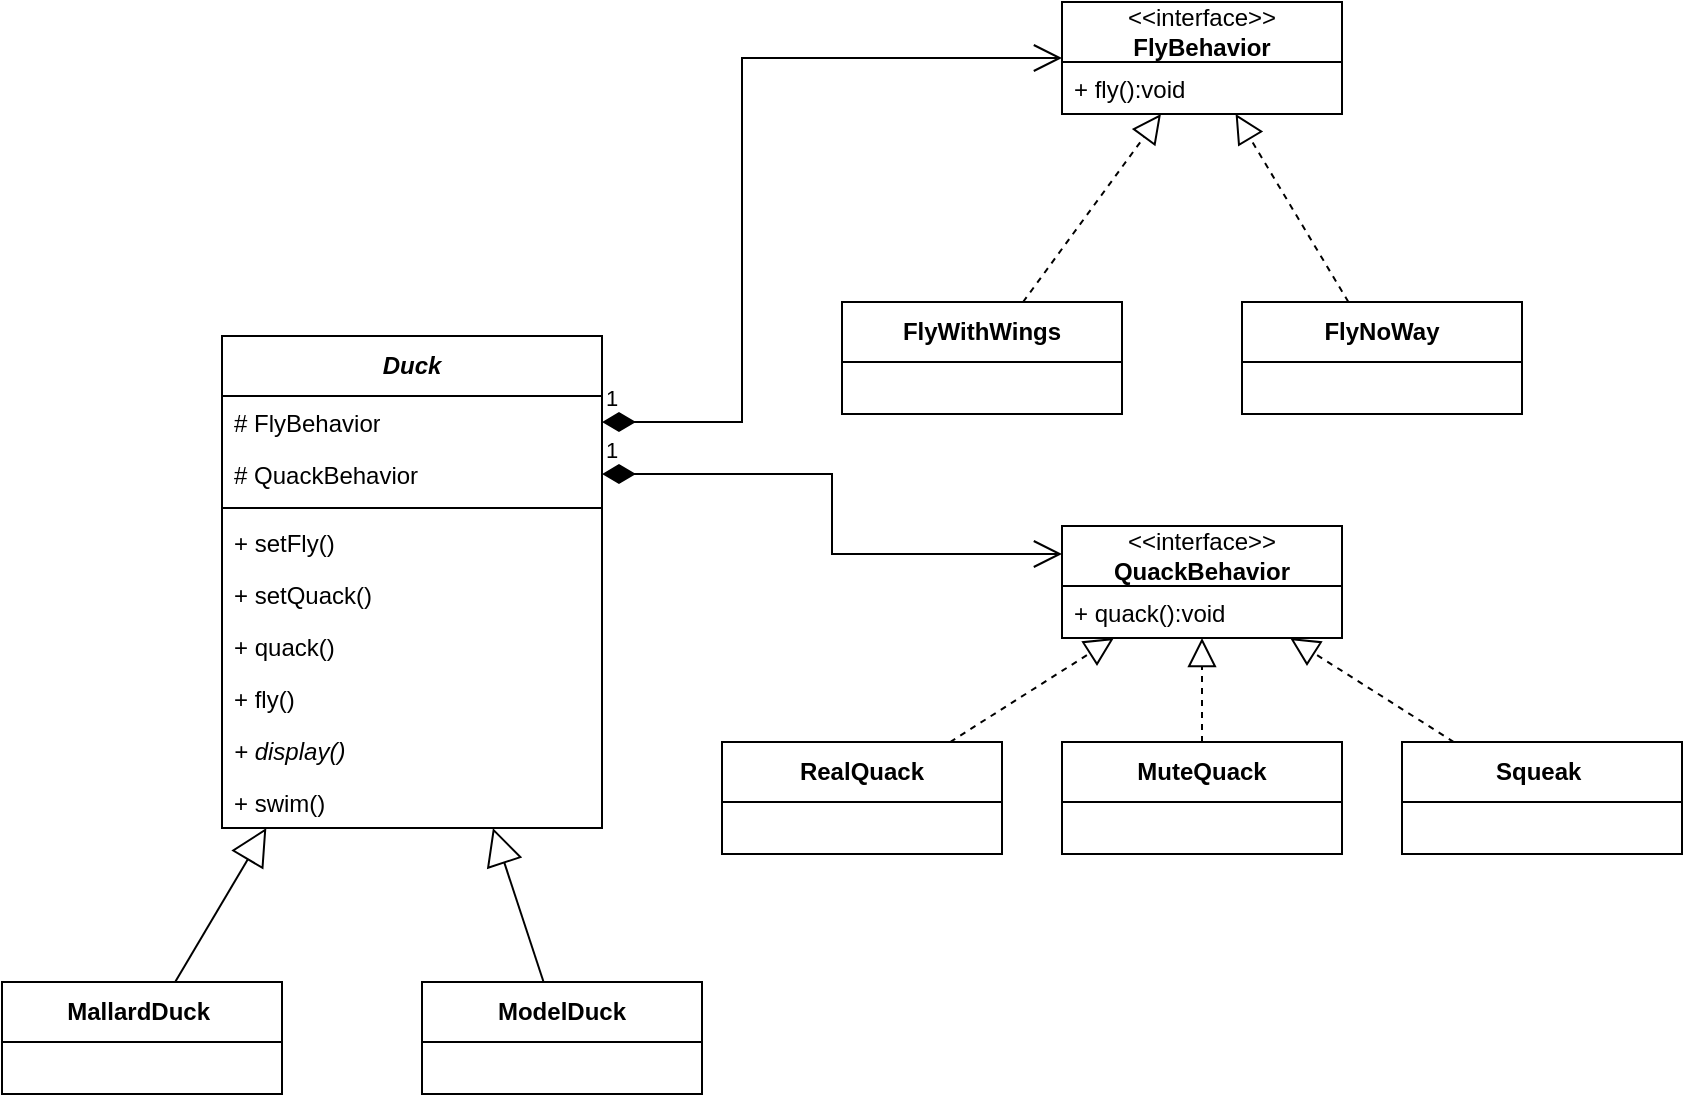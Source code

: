 <mxfile version="21.6.8" type="github">
  <diagram id="9qQRp8wTwhdTKOBizrKU" name="Page-1">
    <mxGraphModel dx="1322" dy="605" grid="1" gridSize="10" guides="1" tooltips="1" connect="1" arrows="1" fold="1" page="1" pageScale="1" pageWidth="3840" pageHeight="2400" math="0" shadow="0">
      <root>
        <mxCell id="0" />
        <mxCell id="1" parent="0" />
        <mxCell id="wih1jJ5DO79m4pdhP88G-1" value="&lt;b&gt;&lt;i&gt;Duck&lt;/i&gt;&lt;/b&gt;" style="swimlane;fontStyle=0;childLayout=stackLayout;horizontal=1;startSize=30;fillColor=none;horizontalStack=0;resizeParent=1;resizeParentMax=0;resizeLast=0;collapsible=1;marginBottom=0;whiteSpace=wrap;html=1;" vertex="1" parent="1">
          <mxGeometry x="330" y="227" width="190" height="246" as="geometry" />
        </mxCell>
        <mxCell id="wih1jJ5DO79m4pdhP88G-2" value="# FlyBehavior" style="text;strokeColor=none;fillColor=none;align=left;verticalAlign=top;spacingLeft=4;spacingRight=4;overflow=hidden;rotatable=0;points=[[0,0.5],[1,0.5]];portConstraint=eastwest;whiteSpace=wrap;html=1;" vertex="1" parent="wih1jJ5DO79m4pdhP88G-1">
          <mxGeometry y="30" width="190" height="26" as="geometry" />
        </mxCell>
        <mxCell id="wih1jJ5DO79m4pdhP88G-3" value="# QuackBehavior" style="text;strokeColor=none;fillColor=none;align=left;verticalAlign=top;spacingLeft=4;spacingRight=4;overflow=hidden;rotatable=0;points=[[0,0.5],[1,0.5]];portConstraint=eastwest;whiteSpace=wrap;html=1;" vertex="1" parent="wih1jJ5DO79m4pdhP88G-1">
          <mxGeometry y="56" width="190" height="26" as="geometry" />
        </mxCell>
        <mxCell id="wih1jJ5DO79m4pdhP88G-15" value="" style="line;strokeWidth=1;fillColor=none;align=left;verticalAlign=middle;spacingTop=-1;spacingLeft=3;spacingRight=3;rotatable=0;labelPosition=right;points=[];portConstraint=eastwest;strokeColor=inherit;" vertex="1" parent="wih1jJ5DO79m4pdhP88G-1">
          <mxGeometry y="82" width="190" height="8" as="geometry" />
        </mxCell>
        <mxCell id="wih1jJ5DO79m4pdhP88G-4" value="+ setFly()" style="text;strokeColor=none;fillColor=none;align=left;verticalAlign=top;spacingLeft=4;spacingRight=4;overflow=hidden;rotatable=0;points=[[0,0.5],[1,0.5]];portConstraint=eastwest;whiteSpace=wrap;html=1;" vertex="1" parent="wih1jJ5DO79m4pdhP88G-1">
          <mxGeometry y="90" width="190" height="26" as="geometry" />
        </mxCell>
        <mxCell id="wih1jJ5DO79m4pdhP88G-16" value="+ setQuack()" style="text;strokeColor=none;fillColor=none;align=left;verticalAlign=top;spacingLeft=4;spacingRight=4;overflow=hidden;rotatable=0;points=[[0,0.5],[1,0.5]];portConstraint=eastwest;whiteSpace=wrap;html=1;" vertex="1" parent="wih1jJ5DO79m4pdhP88G-1">
          <mxGeometry y="116" width="190" height="26" as="geometry" />
        </mxCell>
        <mxCell id="wih1jJ5DO79m4pdhP88G-17" value="+ quack()" style="text;strokeColor=none;fillColor=none;align=left;verticalAlign=top;spacingLeft=4;spacingRight=4;overflow=hidden;rotatable=0;points=[[0,0.5],[1,0.5]];portConstraint=eastwest;whiteSpace=wrap;html=1;" vertex="1" parent="wih1jJ5DO79m4pdhP88G-1">
          <mxGeometry y="142" width="190" height="26" as="geometry" />
        </mxCell>
        <mxCell id="wih1jJ5DO79m4pdhP88G-18" value="+ fly()" style="text;strokeColor=none;fillColor=none;align=left;verticalAlign=top;spacingLeft=4;spacingRight=4;overflow=hidden;rotatable=0;points=[[0,0.5],[1,0.5]];portConstraint=eastwest;whiteSpace=wrap;html=1;" vertex="1" parent="wih1jJ5DO79m4pdhP88G-1">
          <mxGeometry y="168" width="190" height="26" as="geometry" />
        </mxCell>
        <mxCell id="wih1jJ5DO79m4pdhP88G-19" value="&lt;i&gt;+ display()&lt;/i&gt;" style="text;strokeColor=none;fillColor=none;align=left;verticalAlign=top;spacingLeft=4;spacingRight=4;overflow=hidden;rotatable=0;points=[[0,0.5],[1,0.5]];portConstraint=eastwest;whiteSpace=wrap;html=1;" vertex="1" parent="wih1jJ5DO79m4pdhP88G-1">
          <mxGeometry y="194" width="190" height="26" as="geometry" />
        </mxCell>
        <mxCell id="wih1jJ5DO79m4pdhP88G-20" value="+ swim()" style="text;strokeColor=none;fillColor=none;align=left;verticalAlign=top;spacingLeft=4;spacingRight=4;overflow=hidden;rotatable=0;points=[[0,0.5],[1,0.5]];portConstraint=eastwest;whiteSpace=wrap;html=1;" vertex="1" parent="wih1jJ5DO79m4pdhP88G-1">
          <mxGeometry y="220" width="190" height="26" as="geometry" />
        </mxCell>
        <mxCell id="wih1jJ5DO79m4pdhP88G-5" value="&amp;lt;&amp;lt;interface&amp;gt;&amp;gt;&lt;br&gt;&lt;b&gt;FlyBehavior&lt;/b&gt;" style="swimlane;fontStyle=0;childLayout=stackLayout;horizontal=1;startSize=30;fillColor=none;horizontalStack=0;resizeParent=1;resizeParentMax=0;resizeLast=0;collapsible=1;marginBottom=0;whiteSpace=wrap;html=1;" vertex="1" parent="1">
          <mxGeometry x="750" y="60" width="140" height="56" as="geometry" />
        </mxCell>
        <mxCell id="wih1jJ5DO79m4pdhP88G-6" value="+ fly():void" style="text;strokeColor=none;fillColor=none;align=left;verticalAlign=top;spacingLeft=4;spacingRight=4;overflow=hidden;rotatable=0;points=[[0,0.5],[1,0.5]];portConstraint=eastwest;whiteSpace=wrap;html=1;" vertex="1" parent="wih1jJ5DO79m4pdhP88G-5">
          <mxGeometry y="30" width="140" height="26" as="geometry" />
        </mxCell>
        <mxCell id="wih1jJ5DO79m4pdhP88G-9" value="&amp;lt;&amp;lt;interface&amp;gt;&amp;gt;&lt;br&gt;&lt;b&gt;QuackBehavior&lt;/b&gt;" style="swimlane;fontStyle=0;childLayout=stackLayout;horizontal=1;startSize=30;fillColor=none;horizontalStack=0;resizeParent=1;resizeParentMax=0;resizeLast=0;collapsible=1;marginBottom=0;whiteSpace=wrap;html=1;" vertex="1" parent="1">
          <mxGeometry x="750" y="322" width="140" height="56" as="geometry" />
        </mxCell>
        <mxCell id="wih1jJ5DO79m4pdhP88G-10" value="+ quack():void" style="text;strokeColor=none;fillColor=none;align=left;verticalAlign=top;spacingLeft=4;spacingRight=4;overflow=hidden;rotatable=0;points=[[0,0.5],[1,0.5]];portConstraint=eastwest;whiteSpace=wrap;html=1;" vertex="1" parent="wih1jJ5DO79m4pdhP88G-9">
          <mxGeometry y="30" width="140" height="26" as="geometry" />
        </mxCell>
        <mxCell id="wih1jJ5DO79m4pdhP88G-26" value="&lt;b&gt;RealQuack&lt;/b&gt;" style="swimlane;fontStyle=0;childLayout=stackLayout;horizontal=1;startSize=30;fillColor=none;horizontalStack=0;resizeParent=1;resizeParentMax=0;resizeLast=0;collapsible=1;marginBottom=0;whiteSpace=wrap;html=1;" vertex="1" parent="1">
          <mxGeometry x="580" y="430" width="140" height="56" as="geometry" />
        </mxCell>
        <mxCell id="wih1jJ5DO79m4pdhP88G-28" value="" style="endArrow=block;dashed=1;endFill=0;endSize=12;html=1;rounded=0;" edge="1" parent="1" source="wih1jJ5DO79m4pdhP88G-26" target="wih1jJ5DO79m4pdhP88G-9">
          <mxGeometry width="160" relative="1" as="geometry">
            <mxPoint x="620" y="410" as="sourcePoint" />
            <mxPoint x="780" y="410" as="targetPoint" />
          </mxGeometry>
        </mxCell>
        <mxCell id="wih1jJ5DO79m4pdhP88G-29" value="&lt;b&gt;MuteQuack&lt;/b&gt;" style="swimlane;fontStyle=0;childLayout=stackLayout;horizontal=1;startSize=30;fillColor=none;horizontalStack=0;resizeParent=1;resizeParentMax=0;resizeLast=0;collapsible=1;marginBottom=0;whiteSpace=wrap;html=1;" vertex="1" parent="1">
          <mxGeometry x="750" y="430" width="140" height="56" as="geometry" />
        </mxCell>
        <mxCell id="wih1jJ5DO79m4pdhP88G-30" value="" style="endArrow=block;dashed=1;endFill=0;endSize=12;html=1;rounded=0;" edge="1" parent="1" source="wih1jJ5DO79m4pdhP88G-29" target="wih1jJ5DO79m4pdhP88G-9">
          <mxGeometry width="160" relative="1" as="geometry">
            <mxPoint x="678" y="440" as="sourcePoint" />
            <mxPoint x="712" y="388" as="targetPoint" />
          </mxGeometry>
        </mxCell>
        <mxCell id="wih1jJ5DO79m4pdhP88G-31" value="&lt;b&gt;Squeak&amp;nbsp;&lt;/b&gt;" style="swimlane;fontStyle=0;childLayout=stackLayout;horizontal=1;startSize=30;fillColor=none;horizontalStack=0;resizeParent=1;resizeParentMax=0;resizeLast=0;collapsible=1;marginBottom=0;whiteSpace=wrap;html=1;" vertex="1" parent="1">
          <mxGeometry x="920" y="430" width="140" height="56" as="geometry" />
        </mxCell>
        <mxCell id="wih1jJ5DO79m4pdhP88G-32" value="" style="endArrow=block;dashed=1;endFill=0;endSize=12;html=1;rounded=0;" edge="1" parent="1" source="wih1jJ5DO79m4pdhP88G-31" target="wih1jJ5DO79m4pdhP88G-9">
          <mxGeometry width="160" relative="1" as="geometry">
            <mxPoint x="804" y="440" as="sourcePoint" />
            <mxPoint x="756" y="388" as="targetPoint" />
          </mxGeometry>
        </mxCell>
        <mxCell id="wih1jJ5DO79m4pdhP88G-33" value="&lt;b&gt;FlyWithWings&lt;/b&gt;" style="swimlane;fontStyle=0;childLayout=stackLayout;horizontal=1;startSize=30;fillColor=none;horizontalStack=0;resizeParent=1;resizeParentMax=0;resizeLast=0;collapsible=1;marginBottom=0;whiteSpace=wrap;html=1;" vertex="1" parent="1">
          <mxGeometry x="640" y="210" width="140" height="56" as="geometry" />
        </mxCell>
        <mxCell id="wih1jJ5DO79m4pdhP88G-34" value="" style="endArrow=block;dashed=1;endFill=0;endSize=12;html=1;rounded=0;" edge="1" parent="1" source="wih1jJ5DO79m4pdhP88G-33" target="wih1jJ5DO79m4pdhP88G-5">
          <mxGeometry width="160" relative="1" as="geometry">
            <mxPoint x="704" y="440" as="sourcePoint" />
            <mxPoint x="786" y="388" as="targetPoint" />
          </mxGeometry>
        </mxCell>
        <mxCell id="wih1jJ5DO79m4pdhP88G-35" value="&lt;b&gt;FlyNoWay&lt;/b&gt;" style="swimlane;fontStyle=0;childLayout=stackLayout;horizontal=1;startSize=30;fillColor=none;horizontalStack=0;resizeParent=1;resizeParentMax=0;resizeLast=0;collapsible=1;marginBottom=0;whiteSpace=wrap;html=1;" vertex="1" parent="1">
          <mxGeometry x="840" y="210" width="140" height="56" as="geometry" />
        </mxCell>
        <mxCell id="wih1jJ5DO79m4pdhP88G-36" value="" style="endArrow=block;dashed=1;endFill=0;endSize=12;html=1;rounded=0;" edge="1" parent="1" source="wih1jJ5DO79m4pdhP88G-35" target="wih1jJ5DO79m4pdhP88G-5">
          <mxGeometry width="160" relative="1" as="geometry">
            <mxPoint x="741" y="220" as="sourcePoint" />
            <mxPoint x="809" y="126" as="targetPoint" />
          </mxGeometry>
        </mxCell>
        <mxCell id="wih1jJ5DO79m4pdhP88G-37" value="1" style="endArrow=open;html=1;endSize=12;startArrow=diamondThin;startSize=14;startFill=1;edgeStyle=orthogonalEdgeStyle;align=left;verticalAlign=bottom;rounded=0;entryX=0;entryY=0.25;entryDx=0;entryDy=0;" edge="1" parent="1" source="wih1jJ5DO79m4pdhP88G-3" target="wih1jJ5DO79m4pdhP88G-9">
          <mxGeometry x="-1" y="3" relative="1" as="geometry">
            <mxPoint x="710" y="270" as="sourcePoint" />
            <mxPoint x="870" y="270" as="targetPoint" />
          </mxGeometry>
        </mxCell>
        <mxCell id="wih1jJ5DO79m4pdhP88G-38" value="1" style="endArrow=open;html=1;endSize=12;startArrow=diamondThin;startSize=14;startFill=1;edgeStyle=orthogonalEdgeStyle;align=left;verticalAlign=bottom;rounded=0;" edge="1" parent="1" source="wih1jJ5DO79m4pdhP88G-2" target="wih1jJ5DO79m4pdhP88G-5">
          <mxGeometry x="-1" y="3" relative="1" as="geometry">
            <mxPoint x="549.48" y="266" as="sourcePoint" />
            <mxPoint x="600" y="70" as="targetPoint" />
            <Array as="points">
              <mxPoint x="590" y="270" />
              <mxPoint x="590" y="88" />
            </Array>
          </mxGeometry>
        </mxCell>
        <mxCell id="wih1jJ5DO79m4pdhP88G-39" value="&lt;b&gt;MallardDuck&amp;nbsp;&lt;/b&gt;" style="swimlane;fontStyle=0;childLayout=stackLayout;horizontal=1;startSize=30;fillColor=none;horizontalStack=0;resizeParent=1;resizeParentMax=0;resizeLast=0;collapsible=1;marginBottom=0;whiteSpace=wrap;html=1;" vertex="1" parent="1">
          <mxGeometry x="220" y="550" width="140" height="56" as="geometry" />
        </mxCell>
        <mxCell id="wih1jJ5DO79m4pdhP88G-40" value="" style="endArrow=block;endSize=16;endFill=0;html=1;rounded=0;" edge="1" parent="1" source="wih1jJ5DO79m4pdhP88G-39" target="wih1jJ5DO79m4pdhP88G-1">
          <mxGeometry width="160" relative="1" as="geometry">
            <mxPoint x="380" y="580" as="sourcePoint" />
            <mxPoint x="540" y="580" as="targetPoint" />
          </mxGeometry>
        </mxCell>
        <mxCell id="wih1jJ5DO79m4pdhP88G-42" value="&lt;b&gt;ModelDuck&lt;/b&gt;" style="swimlane;fontStyle=0;childLayout=stackLayout;horizontal=1;startSize=30;fillColor=none;horizontalStack=0;resizeParent=1;resizeParentMax=0;resizeLast=0;collapsible=1;marginBottom=0;whiteSpace=wrap;html=1;" vertex="1" parent="1">
          <mxGeometry x="430" y="550" width="140" height="56" as="geometry" />
        </mxCell>
        <mxCell id="wih1jJ5DO79m4pdhP88G-43" value="" style="endArrow=block;endSize=16;endFill=0;html=1;rounded=0;" edge="1" parent="1" source="wih1jJ5DO79m4pdhP88G-42" target="wih1jJ5DO79m4pdhP88G-1">
          <mxGeometry width="160" relative="1" as="geometry">
            <mxPoint x="317" y="560" as="sourcePoint" />
            <mxPoint x="362" y="483" as="targetPoint" />
          </mxGeometry>
        </mxCell>
      </root>
    </mxGraphModel>
  </diagram>
</mxfile>
